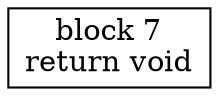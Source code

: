 digraph "String.kit.output():void" {
size = "11,7.5";
codeblock_7 [ shape = box, label = "block 7\nreturn void"];
}